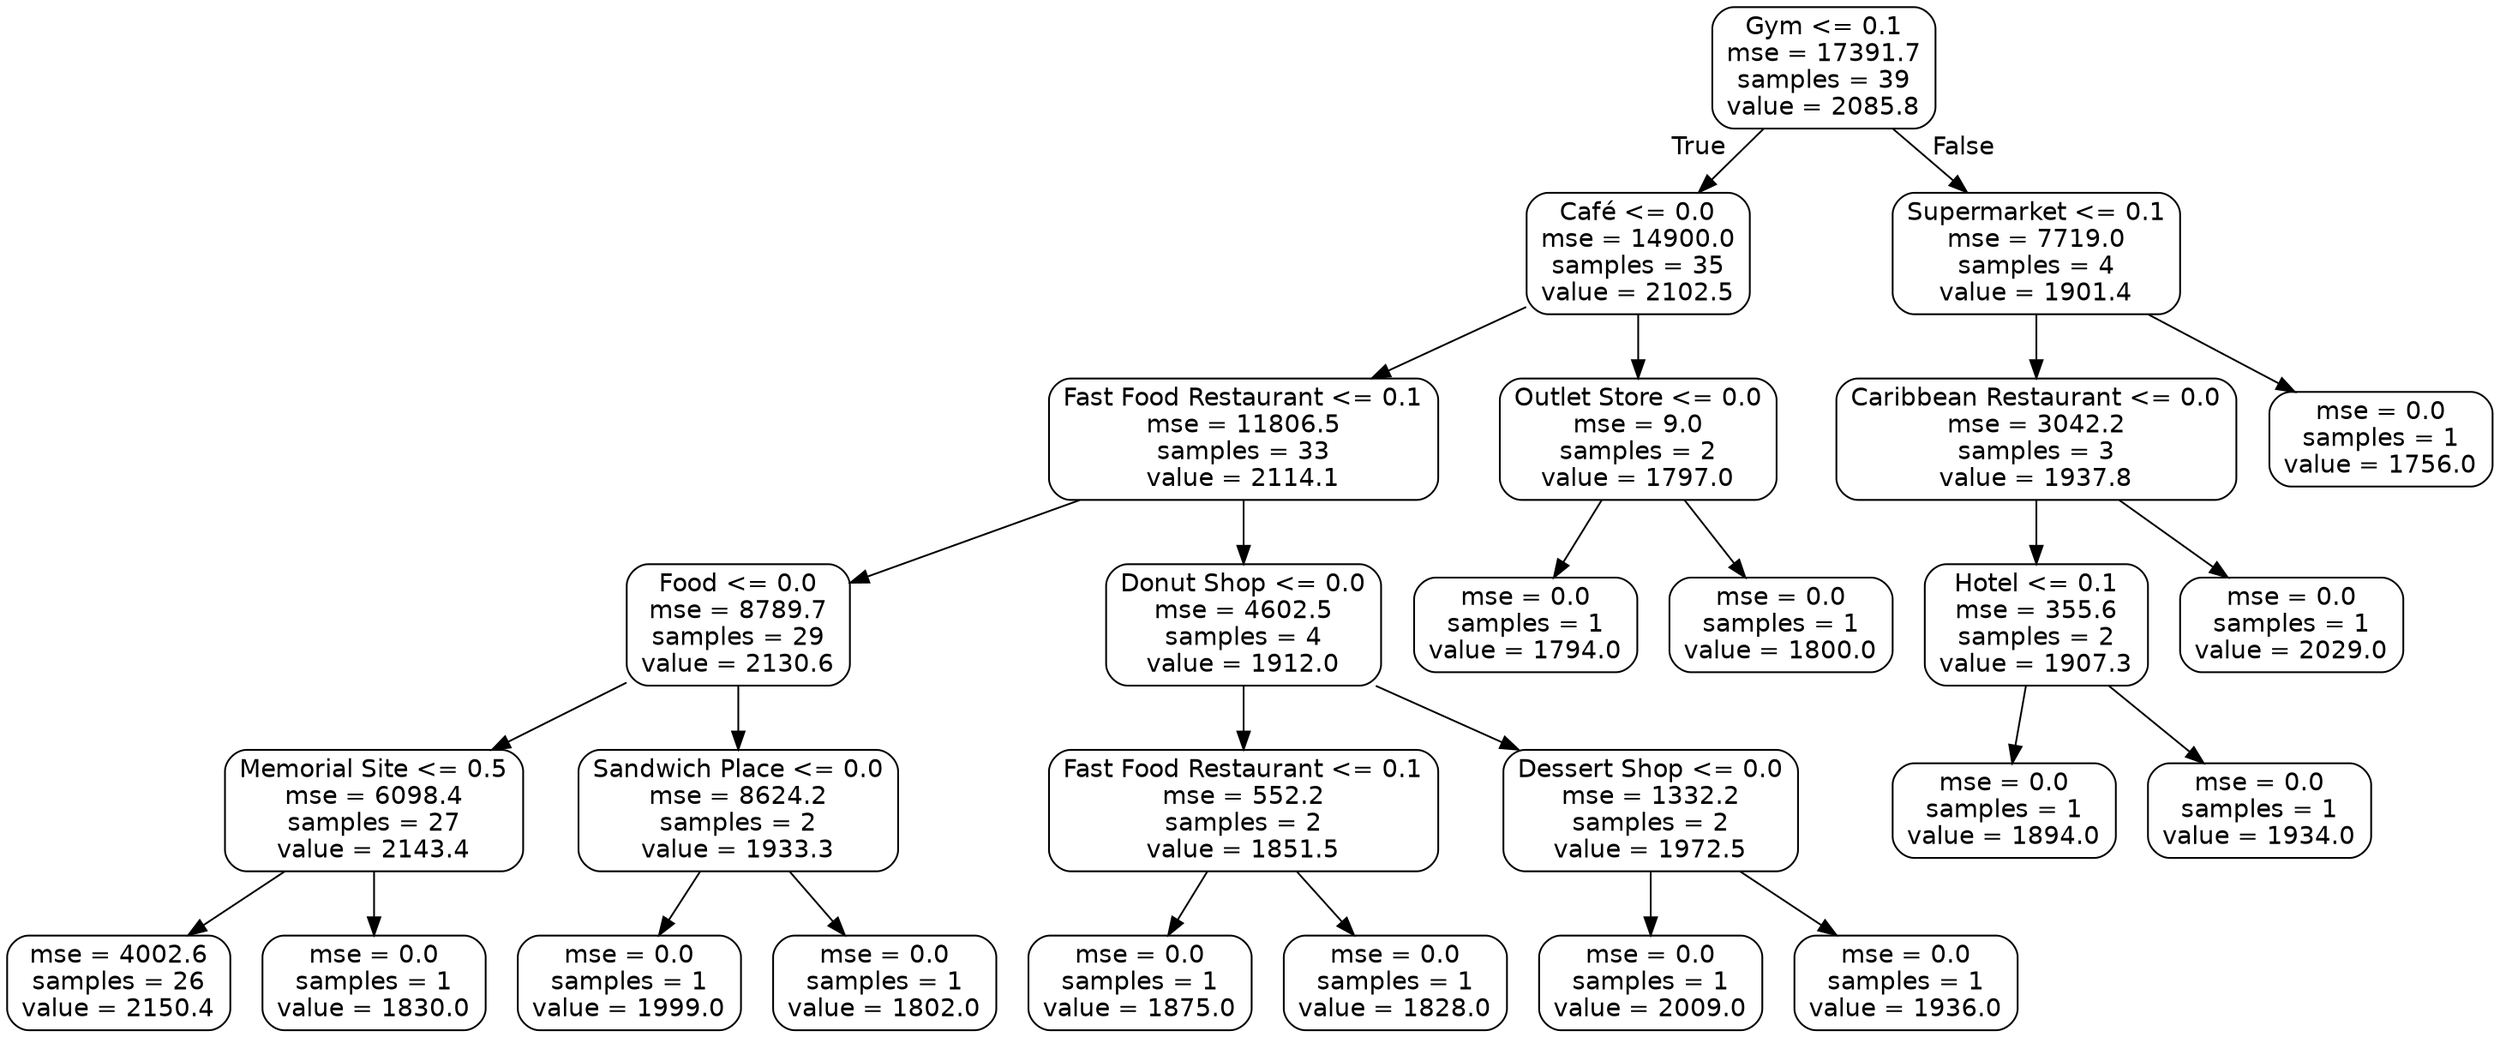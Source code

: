 digraph Tree {
node [shape=box, style="rounded", color="black", fontname=helvetica] ;
edge [fontname=helvetica] ;
0 [label="Gym <= 0.1\nmse = 17391.7\nsamples = 39\nvalue = 2085.8"] ;
1 [label="Café <= 0.0\nmse = 14900.0\nsamples = 35\nvalue = 2102.5"] ;
0 -> 1 [labeldistance=2.5, labelangle=45, headlabel="True"] ;
2 [label="Fast Food Restaurant <= 0.1\nmse = 11806.5\nsamples = 33\nvalue = 2114.1"] ;
1 -> 2 ;
3 [label="Food <= 0.0\nmse = 8789.7\nsamples = 29\nvalue = 2130.6"] ;
2 -> 3 ;
4 [label="Memorial Site <= 0.5\nmse = 6098.4\nsamples = 27\nvalue = 2143.4"] ;
3 -> 4 ;
5 [label="mse = 4002.6\nsamples = 26\nvalue = 2150.4"] ;
4 -> 5 ;
6 [label="mse = 0.0\nsamples = 1\nvalue = 1830.0"] ;
4 -> 6 ;
7 [label="Sandwich Place <= 0.0\nmse = 8624.2\nsamples = 2\nvalue = 1933.3"] ;
3 -> 7 ;
8 [label="mse = 0.0\nsamples = 1\nvalue = 1999.0"] ;
7 -> 8 ;
9 [label="mse = 0.0\nsamples = 1\nvalue = 1802.0"] ;
7 -> 9 ;
10 [label="Donut Shop <= 0.0\nmse = 4602.5\nsamples = 4\nvalue = 1912.0"] ;
2 -> 10 ;
11 [label="Fast Food Restaurant <= 0.1\nmse = 552.2\nsamples = 2\nvalue = 1851.5"] ;
10 -> 11 ;
12 [label="mse = 0.0\nsamples = 1\nvalue = 1875.0"] ;
11 -> 12 ;
13 [label="mse = 0.0\nsamples = 1\nvalue = 1828.0"] ;
11 -> 13 ;
14 [label="Dessert Shop <= 0.0\nmse = 1332.2\nsamples = 2\nvalue = 1972.5"] ;
10 -> 14 ;
15 [label="mse = 0.0\nsamples = 1\nvalue = 2009.0"] ;
14 -> 15 ;
16 [label="mse = 0.0\nsamples = 1\nvalue = 1936.0"] ;
14 -> 16 ;
17 [label="Outlet Store <= 0.0\nmse = 9.0\nsamples = 2\nvalue = 1797.0"] ;
1 -> 17 ;
18 [label="mse = 0.0\nsamples = 1\nvalue = 1794.0"] ;
17 -> 18 ;
19 [label="mse = 0.0\nsamples = 1\nvalue = 1800.0"] ;
17 -> 19 ;
20 [label="Supermarket <= 0.1\nmse = 7719.0\nsamples = 4\nvalue = 1901.4"] ;
0 -> 20 [labeldistance=2.5, labelangle=-45, headlabel="False"] ;
21 [label="Caribbean Restaurant <= 0.0\nmse = 3042.2\nsamples = 3\nvalue = 1937.8"] ;
20 -> 21 ;
22 [label="Hotel <= 0.1\nmse = 355.6\nsamples = 2\nvalue = 1907.3"] ;
21 -> 22 ;
23 [label="mse = 0.0\nsamples = 1\nvalue = 1894.0"] ;
22 -> 23 ;
24 [label="mse = 0.0\nsamples = 1\nvalue = 1934.0"] ;
22 -> 24 ;
25 [label="mse = 0.0\nsamples = 1\nvalue = 2029.0"] ;
21 -> 25 ;
26 [label="mse = 0.0\nsamples = 1\nvalue = 1756.0"] ;
20 -> 26 ;
}